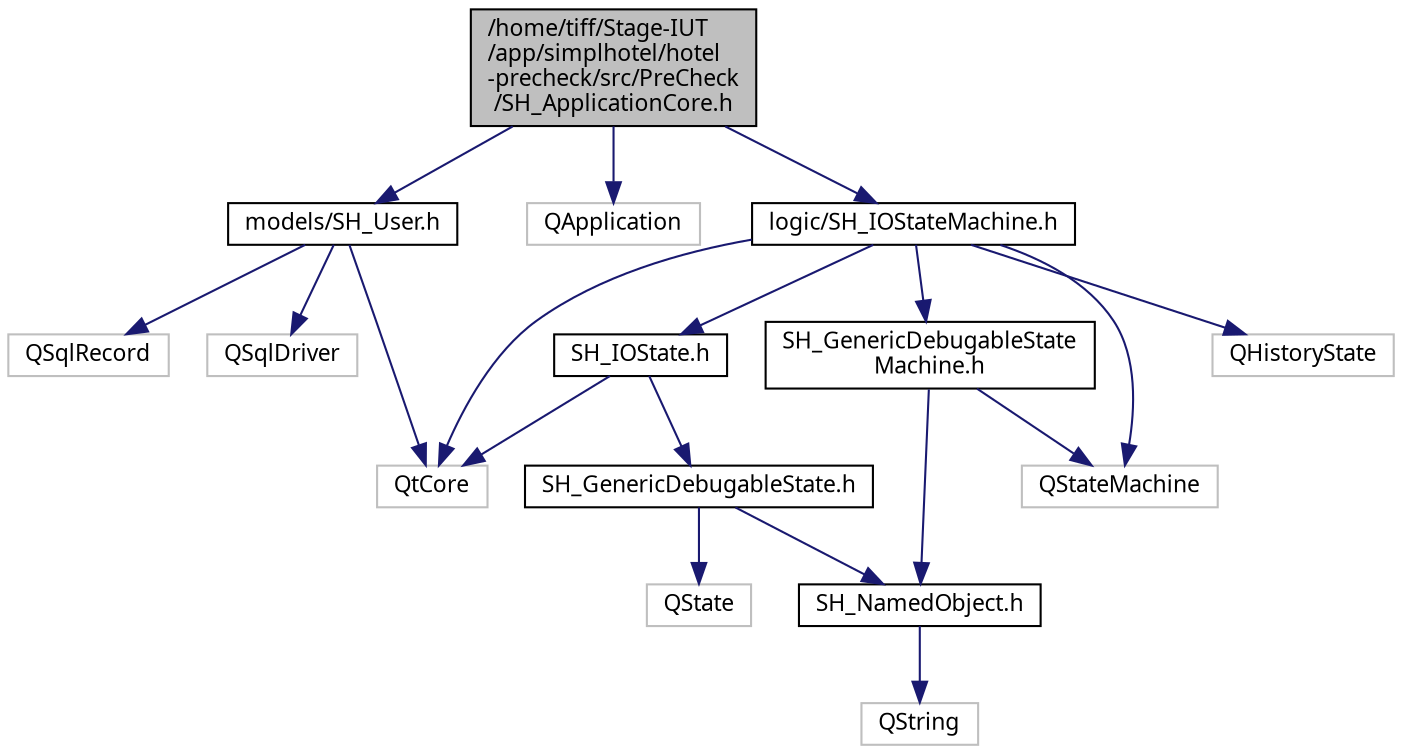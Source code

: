 digraph "/home/tiff/Stage-IUT/app/simplhotel/hotel-precheck/src/PreCheck/SH_ApplicationCore.h"
{
 // INTERACTIVE_SVG=YES
  bgcolor="transparent";
  edge [fontname="Verdana",fontsize="11",labelfontname="Verdana",labelfontsize="11"];
  node [fontname="Verdana",fontsize="11",shape=record];
  Node1 [label="/home/tiff/Stage-IUT\l/app/simplhotel/hotel\l-precheck/src/PreCheck\l/SH_ApplicationCore.h",height=0.2,width=0.4,color="black", fillcolor="grey75", style="filled" fontcolor="black"];
  Node1 -> Node2 [color="midnightblue",fontsize="11",style="solid",fontname="Verdana"];
  Node2 [label="models/SH_User.h",height=0.2,width=0.4,color="black",URL="$SH__User_8h.html"];
  Node2 -> Node3 [color="midnightblue",fontsize="11",style="solid",fontname="Verdana"];
  Node3 [label="QSqlRecord",height=0.2,width=0.4,color="grey75"];
  Node2 -> Node4 [color="midnightblue",fontsize="11",style="solid",fontname="Verdana"];
  Node4 [label="QSqlDriver",height=0.2,width=0.4,color="grey75"];
  Node2 -> Node5 [color="midnightblue",fontsize="11",style="solid",fontname="Verdana"];
  Node5 [label="QtCore",height=0.2,width=0.4,color="grey75"];
  Node1 -> Node6 [color="midnightblue",fontsize="11",style="solid",fontname="Verdana"];
  Node6 [label="QApplication",height=0.2,width=0.4,color="grey75"];
  Node1 -> Node7 [color="midnightblue",fontsize="11",style="solid",fontname="Verdana"];
  Node7 [label="logic/SH_IOStateMachine.h",height=0.2,width=0.4,color="black",URL="$SH__IOStateMachine_8h.html"];
  Node7 -> Node8 [color="midnightblue",fontsize="11",style="solid",fontname="Verdana"];
  Node8 [label="QStateMachine",height=0.2,width=0.4,color="grey75"];
  Node7 -> Node9 [color="midnightblue",fontsize="11",style="solid",fontname="Verdana"];
  Node9 [label="QHistoryState",height=0.2,width=0.4,color="grey75"];
  Node7 -> Node5 [color="midnightblue",fontsize="11",style="solid",fontname="Verdana"];
  Node7 -> Node10 [color="midnightblue",fontsize="11",style="solid",fontname="Verdana"];
  Node10 [label="SH_GenericDebugableState\lMachine.h",height=0.2,width=0.4,color="black",URL="$SH__GenericDebugableStateMachine_8h.html"];
  Node10 -> Node8 [color="midnightblue",fontsize="11",style="solid",fontname="Verdana"];
  Node10 -> Node11 [color="midnightblue",fontsize="11",style="solid",fontname="Verdana"];
  Node11 [label="SH_NamedObject.h",height=0.2,width=0.4,color="black",URL="$SH__NamedObject_8h.html"];
  Node11 -> Node12 [color="midnightblue",fontsize="11",style="solid",fontname="Verdana"];
  Node12 [label="QString",height=0.2,width=0.4,color="grey75"];
  Node7 -> Node13 [color="midnightblue",fontsize="11",style="solid",fontname="Verdana"];
  Node13 [label="SH_IOState.h",height=0.2,width=0.4,color="black",URL="$SH__IOState_8h.html"];
  Node13 -> Node14 [color="midnightblue",fontsize="11",style="solid",fontname="Verdana"];
  Node14 [label="SH_GenericDebugableState.h",height=0.2,width=0.4,color="black",URL="$SH__GenericDebugableState_8h.html"];
  Node14 -> Node15 [color="midnightblue",fontsize="11",style="solid",fontname="Verdana"];
  Node15 [label="QState",height=0.2,width=0.4,color="grey75"];
  Node14 -> Node11 [color="midnightblue",fontsize="11",style="solid",fontname="Verdana"];
  Node13 -> Node5 [color="midnightblue",fontsize="11",style="solid",fontname="Verdana"];
}
